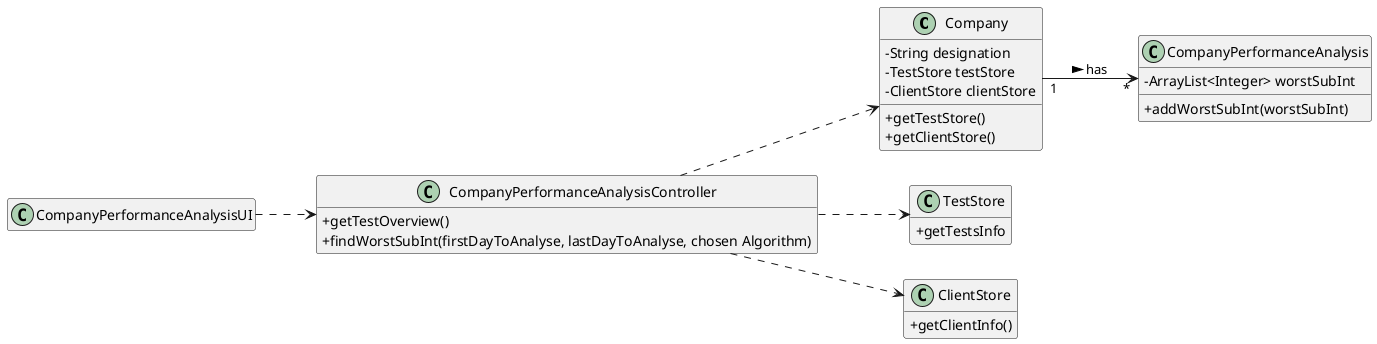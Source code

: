 @startuml
hide empty methods
hide empty attributes
left to right direction
skinparam classAttributeIconSize 0

class Company {
    -String designation
    -TestStore testStore
    -ClientStore clientStore
    +getTestStore()
    +getClientStore()
}

class CompanyPerformanceAnalysis{
-ArrayList<Integer> worstSubInt
+addWorstSubInt(worstSubInt)
}

class TestStore {
+getTestsInfo
}

class ClientStore {
+getClientInfo()
}

class CompanyPerformanceAnalysisController{
+getTestOverview()
+findWorstSubInt(firstDayToAnalyse, lastDayToAnalyse, chosen Algorithm)
}

class CompanyPerformanceAnalysisUI{
}

CompanyPerformanceAnalysisUI ..> CompanyPerformanceAnalysisController
CompanyPerformanceAnalysisController ..> Company
CompanyPerformanceAnalysisController ..> ClientStore
CompanyPerformanceAnalysisController ..> TestStore
Company "1" --> "*" CompanyPerformanceAnalysis : has >

@enduml